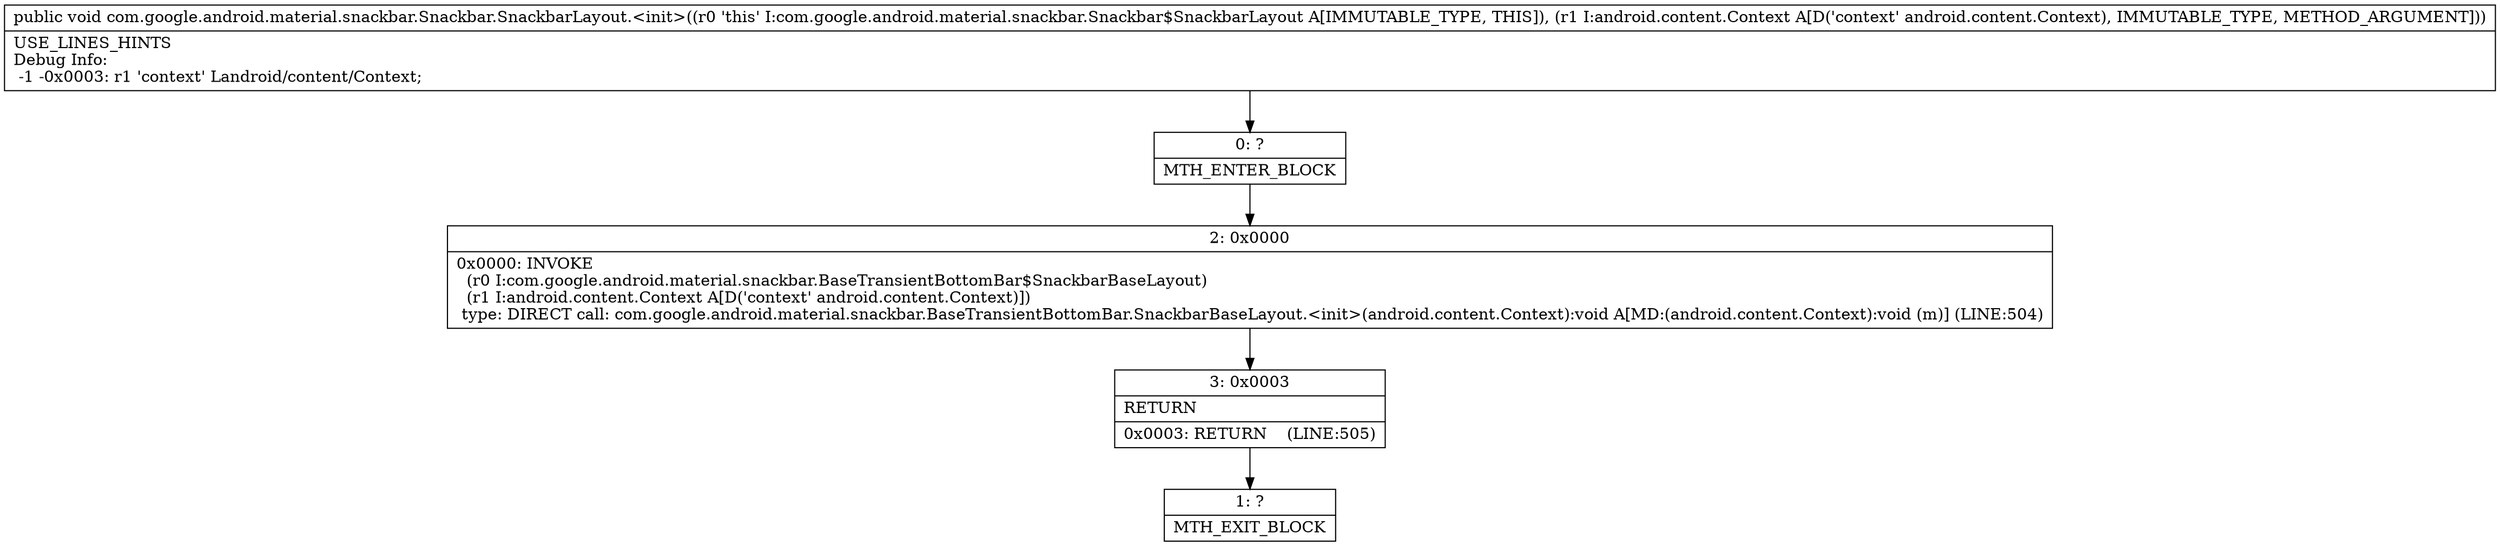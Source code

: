 digraph "CFG forcom.google.android.material.snackbar.Snackbar.SnackbarLayout.\<init\>(Landroid\/content\/Context;)V" {
Node_0 [shape=record,label="{0\:\ ?|MTH_ENTER_BLOCK\l}"];
Node_2 [shape=record,label="{2\:\ 0x0000|0x0000: INVOKE  \l  (r0 I:com.google.android.material.snackbar.BaseTransientBottomBar$SnackbarBaseLayout)\l  (r1 I:android.content.Context A[D('context' android.content.Context)])\l type: DIRECT call: com.google.android.material.snackbar.BaseTransientBottomBar.SnackbarBaseLayout.\<init\>(android.content.Context):void A[MD:(android.content.Context):void (m)] (LINE:504)\l}"];
Node_3 [shape=record,label="{3\:\ 0x0003|RETURN\l|0x0003: RETURN    (LINE:505)\l}"];
Node_1 [shape=record,label="{1\:\ ?|MTH_EXIT_BLOCK\l}"];
MethodNode[shape=record,label="{public void com.google.android.material.snackbar.Snackbar.SnackbarLayout.\<init\>((r0 'this' I:com.google.android.material.snackbar.Snackbar$SnackbarLayout A[IMMUTABLE_TYPE, THIS]), (r1 I:android.content.Context A[D('context' android.content.Context), IMMUTABLE_TYPE, METHOD_ARGUMENT]))  | USE_LINES_HINTS\lDebug Info:\l  \-1 \-0x0003: r1 'context' Landroid\/content\/Context;\l}"];
MethodNode -> Node_0;Node_0 -> Node_2;
Node_2 -> Node_3;
Node_3 -> Node_1;
}

